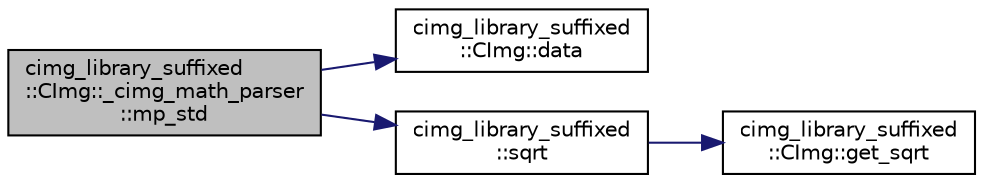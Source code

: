 digraph "cimg_library_suffixed::CImg::_cimg_math_parser::mp_std"
{
  edge [fontname="Helvetica",fontsize="10",labelfontname="Helvetica",labelfontsize="10"];
  node [fontname="Helvetica",fontsize="10",shape=record];
  rankdir="LR";
  Node1120 [label="cimg_library_suffixed\l::CImg::_cimg_math_parser\l::mp_std",height=0.2,width=0.4,color="black", fillcolor="grey75", style="filled", fontcolor="black"];
  Node1120 -> Node1121 [color="midnightblue",fontsize="10",style="solid",fontname="Helvetica"];
  Node1121 [label="cimg_library_suffixed\l::CImg::data",height=0.2,width=0.4,color="black", fillcolor="white", style="filled",URL="$structcimg__library__suffixed_1_1_c_img.html#a5a062592b78f33dd2813cc59985e61a2",tooltip="Return a pointer to the first pixel value. "];
  Node1120 -> Node1122 [color="midnightblue",fontsize="10",style="solid",fontname="Helvetica"];
  Node1122 [label="cimg_library_suffixed\l::sqrt",height=0.2,width=0.4,color="black", fillcolor="white", style="filled",URL="$namespacecimg__library__suffixed.html#a00d0fd9a21d8d5e8a9fa4033593e6acf"];
  Node1122 -> Node1123 [color="midnightblue",fontsize="10",style="solid",fontname="Helvetica"];
  Node1123 [label="cimg_library_suffixed\l::CImg::get_sqrt",height=0.2,width=0.4,color="black", fillcolor="white", style="filled",URL="$structcimg__library__suffixed_1_1_c_img.html#a550cfc014f80c68359d3b55a0d3803b9",tooltip="Compute the square root of each pixel value . "];
}
